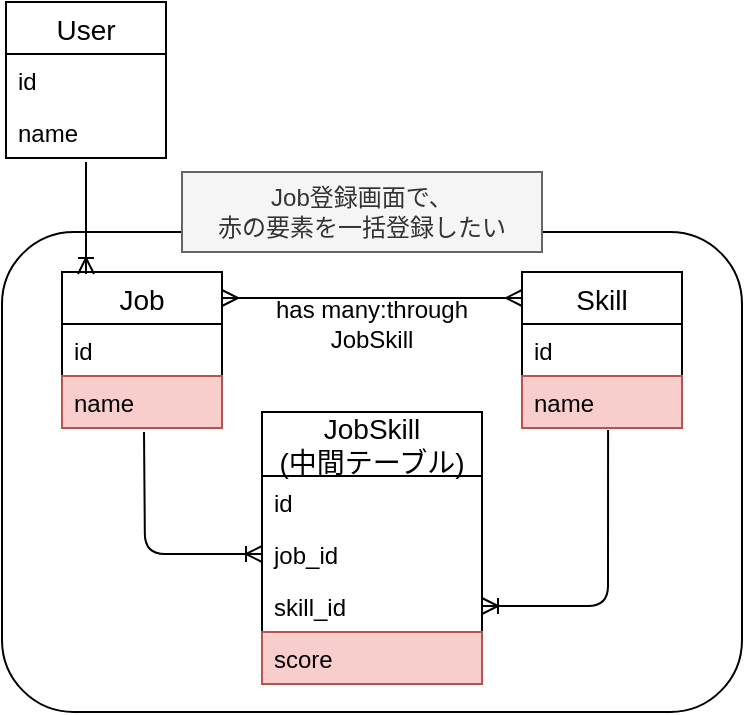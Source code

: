 <mxfile version="13.4.5">
    <diagram id="6hGFLwfOUW9BJ-s0fimq" name="Page-1">
        <mxGraphModel dx="726" dy="441" grid="1" gridSize="10" guides="1" tooltips="1" connect="1" arrows="1" fold="1" page="1" pageScale="1" pageWidth="827" pageHeight="1169" math="0" shadow="0">
            <root>
                <mxCell id="0"/>
                <mxCell id="1" parent="0"/>
                <mxCell id="31" value="" style="rounded=1;whiteSpace=wrap;html=1;" vertex="1" parent="1">
                    <mxGeometry x="180" y="170" width="370" height="240" as="geometry"/>
                </mxCell>
                <mxCell id="6" value="Job" style="swimlane;fontStyle=0;childLayout=stackLayout;horizontal=1;startSize=26;horizontalStack=0;resizeParent=1;resizeParentMax=0;resizeLast=0;collapsible=1;marginBottom=0;align=center;fontSize=14;" parent="1" vertex="1">
                    <mxGeometry x="210" y="190" width="80" height="78" as="geometry"/>
                </mxCell>
                <mxCell id="7" value="id" style="text;strokeColor=none;fillColor=none;spacingLeft=4;spacingRight=4;overflow=hidden;rotatable=0;points=[[0,0.5],[1,0.5]];portConstraint=eastwest;fontSize=12;" parent="6" vertex="1">
                    <mxGeometry y="26" width="80" height="26" as="geometry"/>
                </mxCell>
                <mxCell id="8" value="name" style="text;strokeColor=#b85450;fillColor=#f8cecc;spacingLeft=4;spacingRight=4;overflow=hidden;rotatable=0;points=[[0,0.5],[1,0.5]];portConstraint=eastwest;fontSize=12;" parent="6" vertex="1">
                    <mxGeometry y="52" width="80" height="26" as="geometry"/>
                </mxCell>
                <mxCell id="23" value="has many:through&lt;br&gt;JobSkill" style="text;html=1;strokeColor=none;fillColor=none;align=center;verticalAlign=middle;whiteSpace=wrap;rounded=0;" parent="1" vertex="1">
                    <mxGeometry x="300" y="206" width="130" height="20" as="geometry"/>
                </mxCell>
                <mxCell id="24" value="" style="edgeStyle=entityRelationEdgeStyle;fontSize=12;html=1;endArrow=ERmany;startArrow=ERmany;entryX=0;entryY=0.5;entryDx=0;entryDy=0;" edge="1" parent="1">
                    <mxGeometry width="100" height="100" relative="1" as="geometry">
                        <mxPoint x="290" y="203" as="sourcePoint"/>
                        <mxPoint x="440" y="203" as="targetPoint"/>
                    </mxGeometry>
                </mxCell>
                <mxCell id="25" value="" style="fontSize=12;html=1;endArrow=ERoneToMany;exitX=0.5;exitY=1.077;exitDx=0;exitDy=0;exitPerimeter=0;entryX=0.15;entryY=0.013;entryDx=0;entryDy=0;entryPerimeter=0;" edge="1" parent="1" source="4" target="6">
                    <mxGeometry width="100" height="100" relative="1" as="geometry">
                        <mxPoint x="320" y="280" as="sourcePoint"/>
                        <mxPoint x="420" y="180" as="targetPoint"/>
                    </mxGeometry>
                </mxCell>
                <mxCell id="26" value="" style="fontSize=12;html=1;endArrow=ERoneToMany;entryX=0;entryY=0.5;entryDx=0;entryDy=0;edgeStyle=orthogonalEdgeStyle;" edge="1" parent="1" target="11">
                    <mxGeometry width="100" height="100" relative="1" as="geometry">
                        <mxPoint x="251" y="270" as="sourcePoint"/>
                        <mxPoint x="260" y="200" as="targetPoint"/>
                    </mxGeometry>
                </mxCell>
                <mxCell id="27" value="" style="fontSize=12;html=1;endArrow=ERoneToMany;entryX=1;entryY=0.5;entryDx=0;entryDy=0;edgeStyle=orthogonalEdgeStyle;exitX=0.538;exitY=1.038;exitDx=0;exitDy=0;exitPerimeter=0;" edge="1" parent="1" source="15" target="16">
                    <mxGeometry width="100" height="100" relative="1" as="geometry">
                        <mxPoint x="261" y="280" as="sourcePoint"/>
                        <mxPoint x="330" y="385" as="targetPoint"/>
                    </mxGeometry>
                </mxCell>
                <mxCell id="32" value="Job登録画面で、&lt;br&gt;赤の要素を一括登録したい" style="text;html=1;align=center;verticalAlign=middle;whiteSpace=wrap;rounded=0;fillColor=#f5f5f5;strokeColor=#666666;fontColor=#333333;" vertex="1" parent="1">
                    <mxGeometry x="270" y="140" width="180" height="40" as="geometry"/>
                </mxCell>
                <mxCell id="2" value="User" style="swimlane;fontStyle=0;childLayout=stackLayout;horizontal=1;startSize=26;horizontalStack=0;resizeParent=1;resizeParentMax=0;resizeLast=0;collapsible=1;marginBottom=0;align=center;fontSize=14;" parent="1" vertex="1">
                    <mxGeometry x="182" y="55" width="80" height="78" as="geometry"/>
                </mxCell>
                <mxCell id="3" value="id" style="text;strokeColor=none;fillColor=none;spacingLeft=4;spacingRight=4;overflow=hidden;rotatable=0;points=[[0,0.5],[1,0.5]];portConstraint=eastwest;fontSize=12;" parent="2" vertex="1">
                    <mxGeometry y="26" width="80" height="26" as="geometry"/>
                </mxCell>
                <mxCell id="4" value="name" style="text;strokeColor=none;fillColor=none;spacingLeft=4;spacingRight=4;overflow=hidden;rotatable=0;points=[[0,0.5],[1,0.5]];portConstraint=eastwest;fontSize=12;" parent="2" vertex="1">
                    <mxGeometry y="52" width="80" height="26" as="geometry"/>
                </mxCell>
                <mxCell id="13" value="Skill" style="swimlane;fontStyle=0;childLayout=stackLayout;horizontal=1;startSize=26;horizontalStack=0;resizeParent=1;resizeParentMax=0;resizeLast=0;collapsible=1;marginBottom=0;align=center;fontSize=14;" parent="1" vertex="1">
                    <mxGeometry x="440" y="190" width="80" height="78" as="geometry"/>
                </mxCell>
                <mxCell id="14" value="id" style="text;strokeColor=none;fillColor=none;spacingLeft=4;spacingRight=4;overflow=hidden;rotatable=0;points=[[0,0.5],[1,0.5]];portConstraint=eastwest;fontSize=12;" parent="13" vertex="1">
                    <mxGeometry y="26" width="80" height="26" as="geometry"/>
                </mxCell>
                <mxCell id="15" value="name" style="text;strokeColor=#b85450;fillColor=#f8cecc;spacingLeft=4;spacingRight=4;overflow=hidden;rotatable=0;points=[[0,0.5],[1,0.5]];portConstraint=eastwest;fontSize=12;" parent="13" vertex="1">
                    <mxGeometry y="52" width="80" height="26" as="geometry"/>
                </mxCell>
                <mxCell id="9" value="JobSkill&#10;(中間テーブル)" style="swimlane;fontStyle=0;childLayout=stackLayout;horizontal=1;startSize=32;horizontalStack=0;resizeParent=1;resizeParentMax=0;resizeLast=0;collapsible=1;marginBottom=0;align=center;fontSize=14;" parent="1" vertex="1">
                    <mxGeometry x="310" y="260" width="110" height="136" as="geometry"/>
                </mxCell>
                <mxCell id="10" value="id" style="text;strokeColor=none;fillColor=none;spacingLeft=4;spacingRight=4;overflow=hidden;rotatable=0;points=[[0,0.5],[1,0.5]];portConstraint=eastwest;fontSize=12;" parent="9" vertex="1">
                    <mxGeometry y="32" width="110" height="26" as="geometry"/>
                </mxCell>
                <mxCell id="11" value="job_id" style="text;strokeColor=none;fillColor=none;spacingLeft=4;spacingRight=4;overflow=hidden;rotatable=0;points=[[0,0.5],[1,0.5]];portConstraint=eastwest;fontSize=12;" parent="9" vertex="1">
                    <mxGeometry y="58" width="110" height="26" as="geometry"/>
                </mxCell>
                <mxCell id="16" value="skill_id" style="text;strokeColor=none;fillColor=none;spacingLeft=4;spacingRight=4;overflow=hidden;rotatable=0;points=[[0,0.5],[1,0.5]];portConstraint=eastwest;fontSize=12;" parent="9" vertex="1">
                    <mxGeometry y="84" width="110" height="26" as="geometry"/>
                </mxCell>
                <mxCell id="17" value="score" style="text;strokeColor=#b85450;fillColor=#f8cecc;spacingLeft=4;spacingRight=4;overflow=hidden;rotatable=0;points=[[0,0.5],[1,0.5]];portConstraint=eastwest;fontSize=12;" parent="9" vertex="1">
                    <mxGeometry y="110" width="110" height="26" as="geometry"/>
                </mxCell>
            </root>
        </mxGraphModel>
    </diagram>
</mxfile>